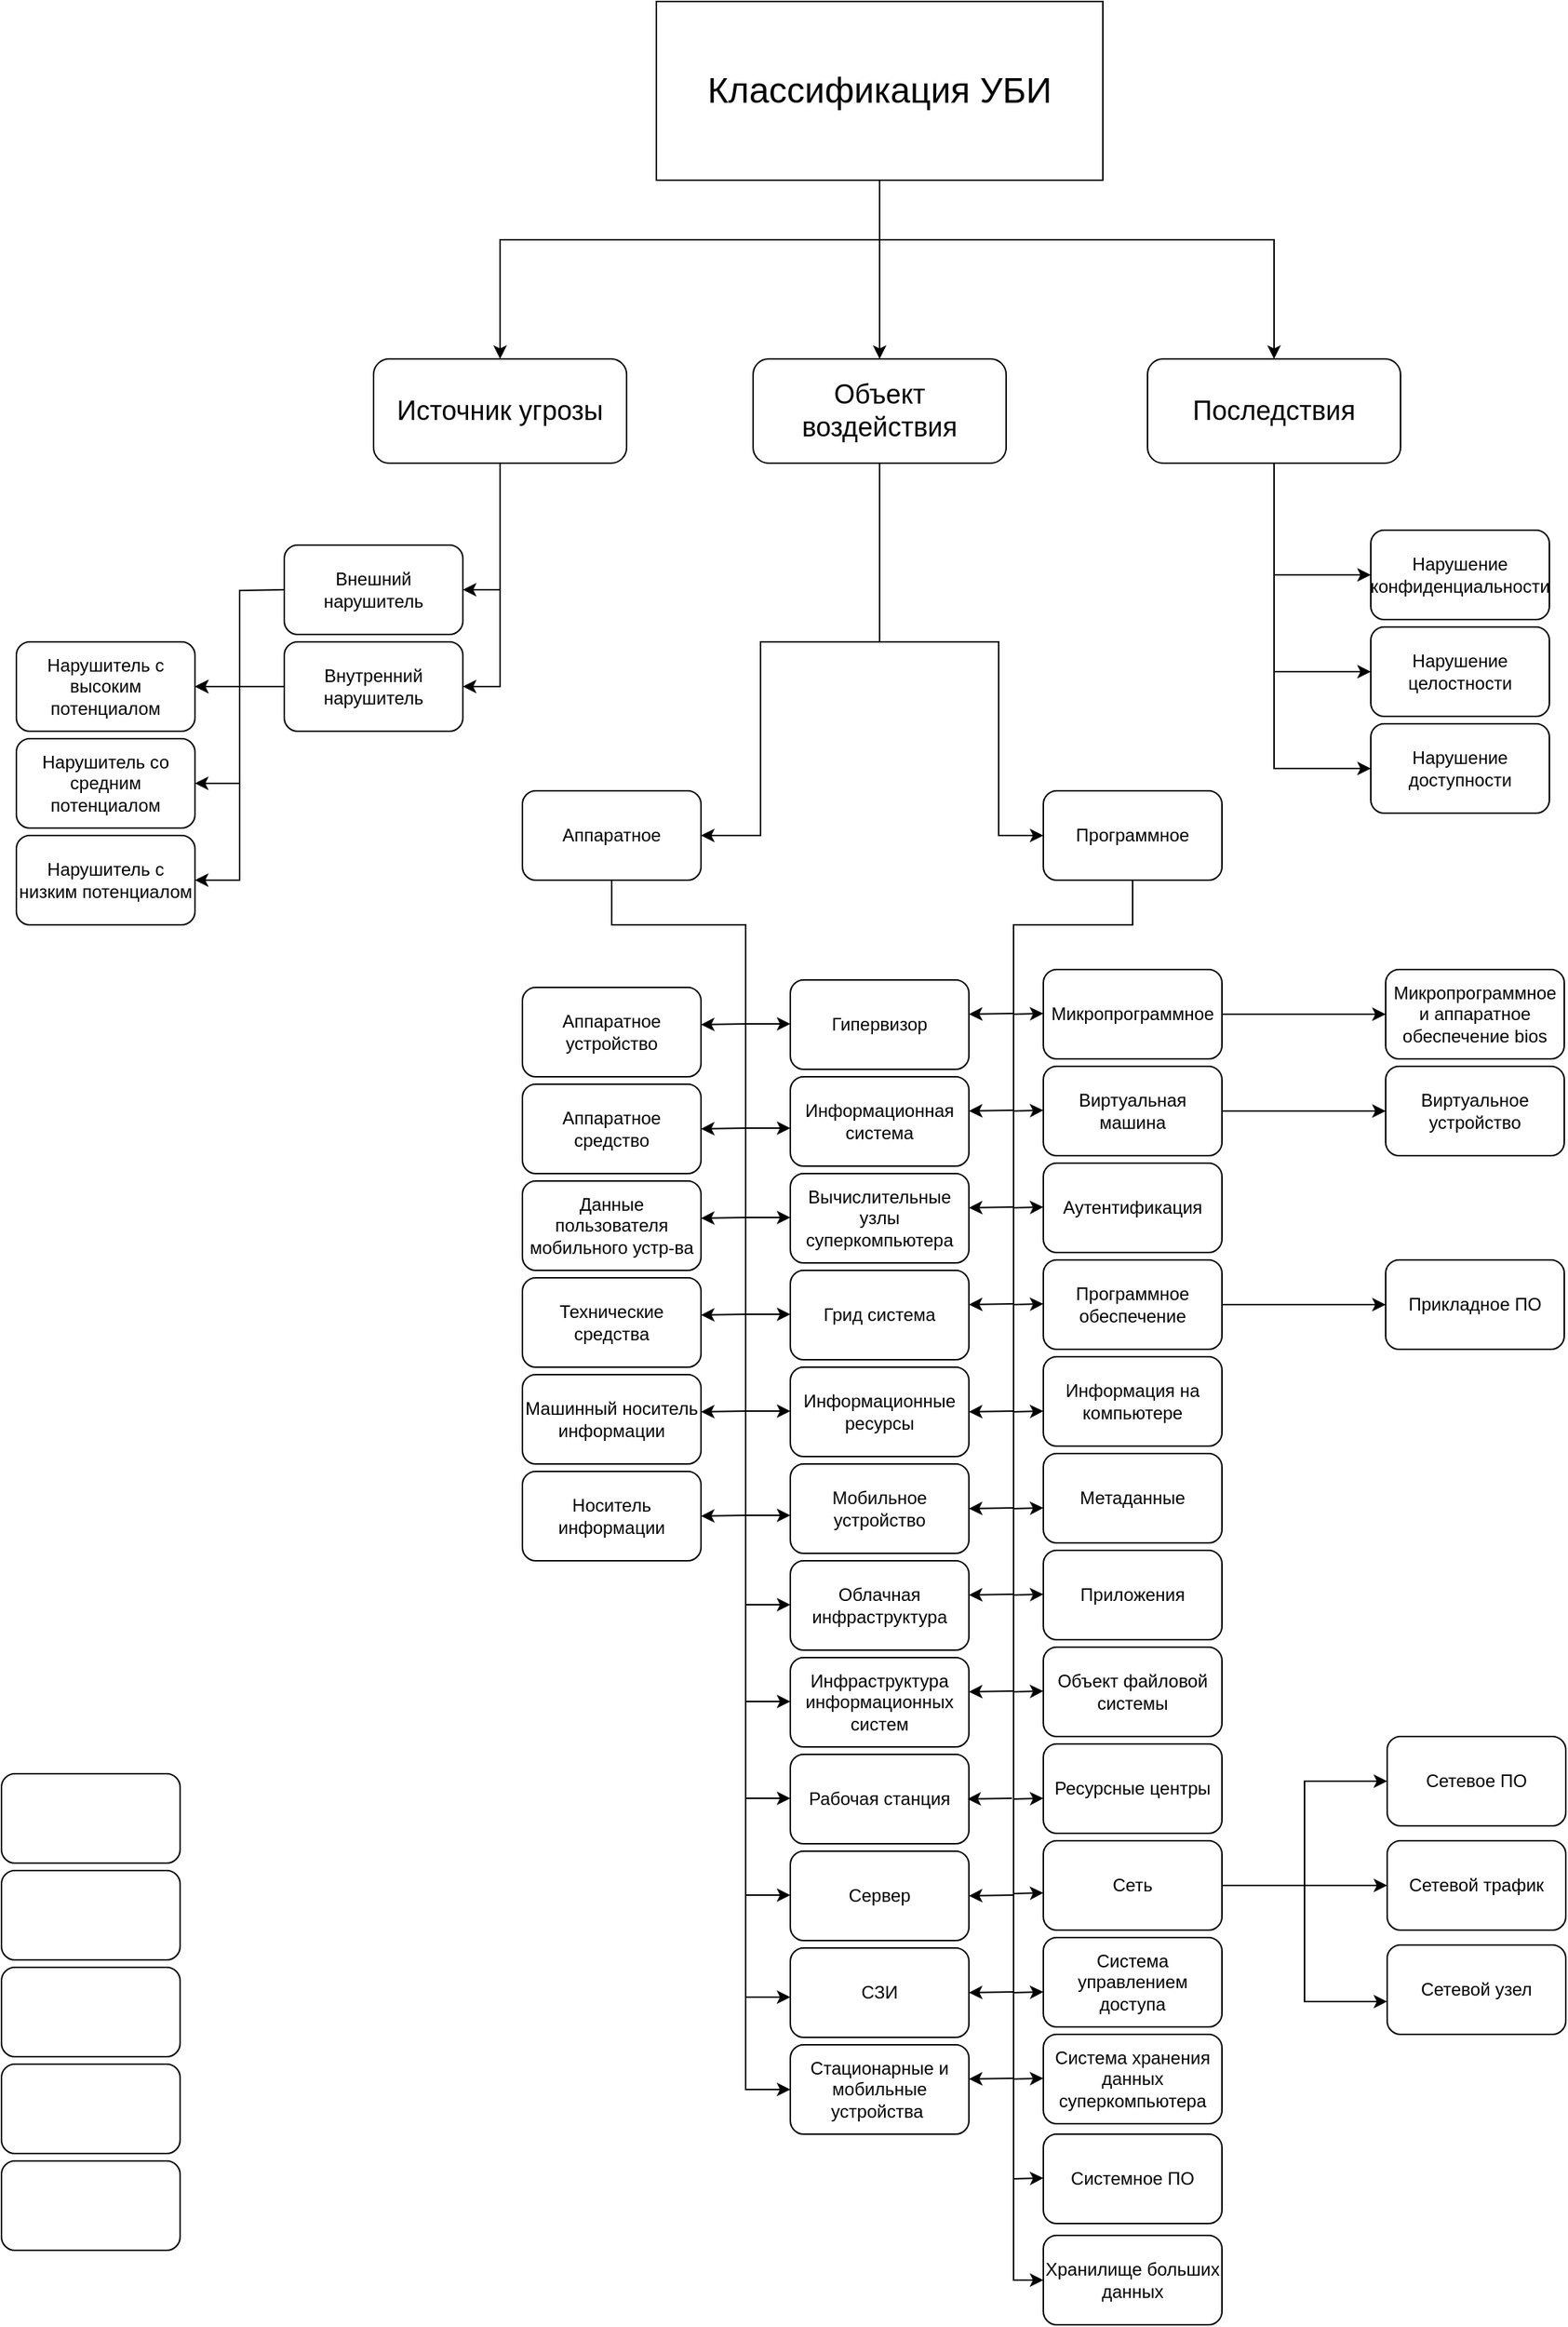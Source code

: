 <mxfile version="21.8.2" type="github">
  <diagram name="Страница — 1" id="jvkb7Z_AVvAjdhoQqOSj">
    <mxGraphModel dx="2133" dy="611" grid="1" gridSize="10" guides="1" tooltips="1" connect="1" arrows="1" fold="1" page="1" pageScale="1" pageWidth="827" pageHeight="1169" math="0" shadow="0">
      <root>
        <mxCell id="0" />
        <mxCell id="1" parent="0" />
        <mxCell id="f-tuK9ODlxQQK8mU3Vla-127" style="edgeStyle=orthogonalEdgeStyle;rounded=0;orthogonalLoop=1;jettySize=auto;html=1;entryX=0.5;entryY=0;entryDx=0;entryDy=0;" edge="1" parent="1" source="zIQ9c6ViwpbR3DGy_JfX-1" target="zIQ9c6ViwpbR3DGy_JfX-2">
          <mxGeometry relative="1" as="geometry">
            <Array as="points">
              <mxPoint x="290" y="290" />
              <mxPoint x="35" y="290" />
            </Array>
          </mxGeometry>
        </mxCell>
        <mxCell id="f-tuK9ODlxQQK8mU3Vla-128" style="edgeStyle=orthogonalEdgeStyle;rounded=0;orthogonalLoop=1;jettySize=auto;html=1;entryX=0.5;entryY=0;entryDx=0;entryDy=0;" edge="1" parent="1" source="zIQ9c6ViwpbR3DGy_JfX-1" target="zIQ9c6ViwpbR3DGy_JfX-3">
          <mxGeometry relative="1" as="geometry" />
        </mxCell>
        <mxCell id="f-tuK9ODlxQQK8mU3Vla-129" style="edgeStyle=orthogonalEdgeStyle;rounded=0;orthogonalLoop=1;jettySize=auto;html=1;entryX=0.5;entryY=0;entryDx=0;entryDy=0;" edge="1" parent="1" source="zIQ9c6ViwpbR3DGy_JfX-1" target="zIQ9c6ViwpbR3DGy_JfX-5">
          <mxGeometry relative="1" as="geometry">
            <Array as="points">
              <mxPoint x="290" y="290" />
              <mxPoint x="555" y="290" />
            </Array>
          </mxGeometry>
        </mxCell>
        <mxCell id="zIQ9c6ViwpbR3DGy_JfX-1" value="&lt;font style=&quot;font-size: 24px;&quot;&gt;Классификация УБИ&lt;/font&gt;" style="rounded=0;whiteSpace=wrap;html=1;" parent="1" vertex="1">
          <mxGeometry x="140" y="130" width="300" height="120" as="geometry" />
        </mxCell>
        <mxCell id="f-tuK9ODlxQQK8mU3Vla-13" style="edgeStyle=orthogonalEdgeStyle;rounded=0;orthogonalLoop=1;jettySize=auto;html=1;exitX=0.5;exitY=1;exitDx=0;exitDy=0;entryX=1;entryY=0.5;entryDx=0;entryDy=0;" edge="1" parent="1" source="zIQ9c6ViwpbR3DGy_JfX-2" target="f-tuK9ODlxQQK8mU3Vla-10">
          <mxGeometry relative="1" as="geometry" />
        </mxCell>
        <mxCell id="f-tuK9ODlxQQK8mU3Vla-14" style="edgeStyle=orthogonalEdgeStyle;rounded=0;orthogonalLoop=1;jettySize=auto;html=1;exitX=0.5;exitY=1;exitDx=0;exitDy=0;entryX=1;entryY=0.5;entryDx=0;entryDy=0;" edge="1" parent="1" source="zIQ9c6ViwpbR3DGy_JfX-2" target="f-tuK9ODlxQQK8mU3Vla-11">
          <mxGeometry relative="1" as="geometry" />
        </mxCell>
        <mxCell id="zIQ9c6ViwpbR3DGy_JfX-2" value="&lt;font style=&quot;font-size: 18px;&quot;&gt;Источник угрозы&lt;/font&gt;" style="rounded=1;whiteSpace=wrap;html=1;" parent="1" vertex="1">
          <mxGeometry x="-50" y="370" width="170" height="70" as="geometry" />
        </mxCell>
        <mxCell id="f-tuK9ODlxQQK8mU3Vla-66" style="edgeStyle=orthogonalEdgeStyle;rounded=0;orthogonalLoop=1;jettySize=auto;html=1;entryX=1;entryY=0.5;entryDx=0;entryDy=0;exitX=0.5;exitY=1;exitDx=0;exitDy=0;" edge="1" parent="1" source="zIQ9c6ViwpbR3DGy_JfX-3" target="f-tuK9ODlxQQK8mU3Vla-12">
          <mxGeometry relative="1" as="geometry">
            <mxPoint x="200" y="1290" as="targetPoint" />
            <Array as="points">
              <mxPoint x="290" y="560" />
              <mxPoint x="210" y="560" />
              <mxPoint x="210" y="690" />
            </Array>
          </mxGeometry>
        </mxCell>
        <mxCell id="f-tuK9ODlxQQK8mU3Vla-68" style="edgeStyle=orthogonalEdgeStyle;rounded=0;orthogonalLoop=1;jettySize=auto;html=1;exitX=0.5;exitY=1;exitDx=0;exitDy=0;entryX=0;entryY=0.5;entryDx=0;entryDy=0;" edge="1" parent="1" source="zIQ9c6ViwpbR3DGy_JfX-3" target="f-tuK9ODlxQQK8mU3Vla-19">
          <mxGeometry relative="1" as="geometry">
            <mxPoint x="390" y="1640" as="targetPoint" />
            <Array as="points">
              <mxPoint x="290" y="560" />
              <mxPoint x="370" y="560" />
              <mxPoint x="370" y="690" />
            </Array>
          </mxGeometry>
        </mxCell>
        <mxCell id="zIQ9c6ViwpbR3DGy_JfX-3" value="&lt;font style=&quot;font-size: 18px;&quot;&gt;Объект воздействия&lt;/font&gt;" style="rounded=1;whiteSpace=wrap;html=1;" parent="1" vertex="1">
          <mxGeometry x="205" y="370" width="170" height="70" as="geometry" />
        </mxCell>
        <mxCell id="f-tuK9ODlxQQK8mU3Vla-5" style="edgeStyle=orthogonalEdgeStyle;rounded=0;orthogonalLoop=1;jettySize=auto;html=1;exitX=0.5;exitY=1;exitDx=0;exitDy=0;entryX=0;entryY=0.5;entryDx=0;entryDy=0;" edge="1" parent="1" source="zIQ9c6ViwpbR3DGy_JfX-5" target="f-tuK9ODlxQQK8mU3Vla-3">
          <mxGeometry relative="1" as="geometry" />
        </mxCell>
        <mxCell id="f-tuK9ODlxQQK8mU3Vla-6" style="edgeStyle=orthogonalEdgeStyle;rounded=0;orthogonalLoop=1;jettySize=auto;html=1;exitX=0.5;exitY=1;exitDx=0;exitDy=0;entryX=0;entryY=0.5;entryDx=0;entryDy=0;" edge="1" parent="1" source="zIQ9c6ViwpbR3DGy_JfX-5" target="f-tuK9ODlxQQK8mU3Vla-4">
          <mxGeometry relative="1" as="geometry" />
        </mxCell>
        <mxCell id="zIQ9c6ViwpbR3DGy_JfX-5" value="&lt;font style=&quot;font-size: 18px;&quot;&gt;Последствия&lt;/font&gt;" style="rounded=1;whiteSpace=wrap;html=1;" parent="1" vertex="1">
          <mxGeometry x="470" y="370" width="170" height="70" as="geometry" />
        </mxCell>
        <mxCell id="zIQ9c6ViwpbR3DGy_JfX-14" value="" style="endArrow=classic;html=1;rounded=0;exitX=0.5;exitY=1;exitDx=0;exitDy=0;entryX=0;entryY=0.5;entryDx=0;entryDy=0;" parent="1" source="zIQ9c6ViwpbR3DGy_JfX-5" target="f-tuK9ODlxQQK8mU3Vla-1" edge="1">
          <mxGeometry width="50" height="50" relative="1" as="geometry">
            <mxPoint x="380" y="505" as="sourcePoint" />
            <mxPoint x="430" y="455" as="targetPoint" />
            <Array as="points">
              <mxPoint x="555" y="515" />
            </Array>
          </mxGeometry>
        </mxCell>
        <mxCell id="f-tuK9ODlxQQK8mU3Vla-1" value="Нарушение конфиденциальности" style="rounded=1;whiteSpace=wrap;html=1;" vertex="1" parent="1">
          <mxGeometry x="620" y="485" width="120" height="60" as="geometry" />
        </mxCell>
        <mxCell id="f-tuK9ODlxQQK8mU3Vla-3" value="Нарушение целостности" style="rounded=1;whiteSpace=wrap;html=1;" vertex="1" parent="1">
          <mxGeometry x="620" y="550" width="120" height="60" as="geometry" />
        </mxCell>
        <mxCell id="f-tuK9ODlxQQK8mU3Vla-4" value="Нарушение доступности" style="rounded=1;whiteSpace=wrap;html=1;" vertex="1" parent="1">
          <mxGeometry x="620" y="615" width="120" height="60" as="geometry" />
        </mxCell>
        <mxCell id="f-tuK9ODlxQQK8mU3Vla-7" value="Нарушитель с высоким потенциалом" style="rounded=1;whiteSpace=wrap;html=1;" vertex="1" parent="1">
          <mxGeometry x="-290" y="560" width="120" height="60" as="geometry" />
        </mxCell>
        <mxCell id="f-tuK9ODlxQQK8mU3Vla-8" value="Нарушитель со средним потенциалом" style="rounded=1;whiteSpace=wrap;html=1;" vertex="1" parent="1">
          <mxGeometry x="-290" y="625" width="120" height="60" as="geometry" />
        </mxCell>
        <mxCell id="f-tuK9ODlxQQK8mU3Vla-9" value="Нарушитель с низким потенциалом" style="rounded=1;whiteSpace=wrap;html=1;" vertex="1" parent="1">
          <mxGeometry x="-290" y="690" width="120" height="60" as="geometry" />
        </mxCell>
        <mxCell id="f-tuK9ODlxQQK8mU3Vla-18" style="edgeStyle=orthogonalEdgeStyle;rounded=0;orthogonalLoop=1;jettySize=auto;html=1;exitX=0;exitY=0.5;exitDx=0;exitDy=0;entryX=1;entryY=0.5;entryDx=0;entryDy=0;" edge="1" parent="1" target="f-tuK9ODlxQQK8mU3Vla-7">
          <mxGeometry relative="1" as="geometry">
            <mxPoint x="-110" y="525" as="sourcePoint" />
          </mxGeometry>
        </mxCell>
        <mxCell id="f-tuK9ODlxQQK8mU3Vla-10" value="Внешний нарушитель" style="rounded=1;whiteSpace=wrap;html=1;" vertex="1" parent="1">
          <mxGeometry x="-110" y="495" width="120" height="60" as="geometry" />
        </mxCell>
        <mxCell id="f-tuK9ODlxQQK8mU3Vla-15" style="edgeStyle=orthogonalEdgeStyle;rounded=0;orthogonalLoop=1;jettySize=auto;html=1;exitX=0;exitY=0.5;exitDx=0;exitDy=0;entryX=1;entryY=0.5;entryDx=0;entryDy=0;" edge="1" parent="1" source="f-tuK9ODlxQQK8mU3Vla-11" target="f-tuK9ODlxQQK8mU3Vla-9">
          <mxGeometry relative="1" as="geometry" />
        </mxCell>
        <mxCell id="f-tuK9ODlxQQK8mU3Vla-16" style="edgeStyle=orthogonalEdgeStyle;rounded=0;orthogonalLoop=1;jettySize=auto;html=1;exitX=0;exitY=0.5;exitDx=0;exitDy=0;entryX=1;entryY=0.5;entryDx=0;entryDy=0;" edge="1" parent="1" source="f-tuK9ODlxQQK8mU3Vla-11" target="f-tuK9ODlxQQK8mU3Vla-8">
          <mxGeometry relative="1" as="geometry" />
        </mxCell>
        <mxCell id="f-tuK9ODlxQQK8mU3Vla-17" style="edgeStyle=orthogonalEdgeStyle;rounded=0;orthogonalLoop=1;jettySize=auto;html=1;exitX=0;exitY=0.5;exitDx=0;exitDy=0;entryX=1;entryY=0.5;entryDx=0;entryDy=0;" edge="1" parent="1" source="f-tuK9ODlxQQK8mU3Vla-11" target="f-tuK9ODlxQQK8mU3Vla-7">
          <mxGeometry relative="1" as="geometry" />
        </mxCell>
        <mxCell id="f-tuK9ODlxQQK8mU3Vla-11" value="Внутренний нарушитель" style="rounded=1;whiteSpace=wrap;html=1;" vertex="1" parent="1">
          <mxGeometry x="-110" y="560" width="120" height="60" as="geometry" />
        </mxCell>
        <mxCell id="f-tuK9ODlxQQK8mU3Vla-69" style="edgeStyle=orthogonalEdgeStyle;rounded=0;orthogonalLoop=1;jettySize=auto;html=1;entryX=0;entryY=0.5;entryDx=0;entryDy=0;exitX=0.5;exitY=1;exitDx=0;exitDy=0;" edge="1" parent="1" source="f-tuK9ODlxQQK8mU3Vla-12" target="f-tuK9ODlxQQK8mU3Vla-53">
          <mxGeometry relative="1" as="geometry">
            <mxPoint x="130" y="726" as="sourcePoint" />
            <mxPoint x="190" y="1568" as="targetPoint" />
            <Array as="points">
              <mxPoint x="110" y="750" />
              <mxPoint x="200" y="750" />
              <mxPoint x="200" y="1532" />
            </Array>
          </mxGeometry>
        </mxCell>
        <mxCell id="f-tuK9ODlxQQK8mU3Vla-12" value="Аппаратное" style="rounded=1;whiteSpace=wrap;html=1;" vertex="1" parent="1">
          <mxGeometry x="50" y="660" width="120" height="60" as="geometry" />
        </mxCell>
        <mxCell id="f-tuK9ODlxQQK8mU3Vla-70" style="edgeStyle=orthogonalEdgeStyle;rounded=0;orthogonalLoop=1;jettySize=auto;html=1;entryX=0;entryY=0.5;entryDx=0;entryDy=0;" edge="1" parent="1" source="f-tuK9ODlxQQK8mU3Vla-19" target="f-tuK9ODlxQQK8mU3Vla-51">
          <mxGeometry relative="1" as="geometry">
            <Array as="points">
              <mxPoint x="460" y="750" />
              <mxPoint x="380" y="750" />
              <mxPoint x="380" y="1660" />
            </Array>
          </mxGeometry>
        </mxCell>
        <mxCell id="f-tuK9ODlxQQK8mU3Vla-19" value="Программное" style="rounded=1;whiteSpace=wrap;html=1;" vertex="1" parent="1">
          <mxGeometry x="400" y="660" width="120" height="60" as="geometry" />
        </mxCell>
        <mxCell id="f-tuK9ODlxQQK8mU3Vla-121" style="edgeStyle=orthogonalEdgeStyle;rounded=0;orthogonalLoop=1;jettySize=auto;html=1;entryX=0;entryY=0.5;entryDx=0;entryDy=0;" edge="1" parent="1" source="f-tuK9ODlxQQK8mU3Vla-20" target="f-tuK9ODlxQQK8mU3Vla-45">
          <mxGeometry relative="1" as="geometry" />
        </mxCell>
        <mxCell id="f-tuK9ODlxQQK8mU3Vla-20" value="Микропрограммное" style="rounded=1;whiteSpace=wrap;html=1;" vertex="1" parent="1">
          <mxGeometry x="400" y="780" width="120" height="60" as="geometry" />
        </mxCell>
        <mxCell id="f-tuK9ODlxQQK8mU3Vla-21" value="Аппаратное устройство" style="rounded=1;whiteSpace=wrap;html=1;" vertex="1" parent="1">
          <mxGeometry x="50" y="792" width="120" height="60" as="geometry" />
        </mxCell>
        <mxCell id="f-tuK9ODlxQQK8mU3Vla-22" value="Аппаратное средство" style="rounded=1;whiteSpace=wrap;html=1;" vertex="1" parent="1">
          <mxGeometry x="50" y="857" width="120" height="60" as="geometry" />
        </mxCell>
        <mxCell id="f-tuK9ODlxQQK8mU3Vla-23" value="Данные пользователя мобильного устр-ва" style="rounded=1;whiteSpace=wrap;html=1;" vertex="1" parent="1">
          <mxGeometry x="50" y="922" width="120" height="60" as="geometry" />
        </mxCell>
        <mxCell id="f-tuK9ODlxQQK8mU3Vla-24" value="Технические средства" style="rounded=1;whiteSpace=wrap;html=1;" vertex="1" parent="1">
          <mxGeometry x="50" y="987" width="120" height="60" as="geometry" />
        </mxCell>
        <mxCell id="f-tuK9ODlxQQK8mU3Vla-25" value="Машинный носитель информации" style="rounded=1;whiteSpace=wrap;html=1;" vertex="1" parent="1">
          <mxGeometry x="50" y="1052" width="120" height="60" as="geometry" />
        </mxCell>
        <mxCell id="f-tuK9ODlxQQK8mU3Vla-26" value="Носитель информации" style="rounded=1;whiteSpace=wrap;html=1;" vertex="1" parent="1">
          <mxGeometry x="50" y="1117" width="120" height="60" as="geometry" />
        </mxCell>
        <mxCell id="f-tuK9ODlxQQK8mU3Vla-27" value="" style="rounded=1;whiteSpace=wrap;html=1;" vertex="1" parent="1">
          <mxGeometry x="-300" y="1320" width="120" height="60" as="geometry" />
        </mxCell>
        <mxCell id="f-tuK9ODlxQQK8mU3Vla-28" value="" style="rounded=1;whiteSpace=wrap;html=1;" vertex="1" parent="1">
          <mxGeometry x="-300" y="1385" width="120" height="60" as="geometry" />
        </mxCell>
        <mxCell id="f-tuK9ODlxQQK8mU3Vla-122" style="edgeStyle=orthogonalEdgeStyle;rounded=0;orthogonalLoop=1;jettySize=auto;html=1;entryX=0;entryY=0.5;entryDx=0;entryDy=0;" edge="1" parent="1" source="f-tuK9ODlxQQK8mU3Vla-29" target="f-tuK9ODlxQQK8mU3Vla-37">
          <mxGeometry relative="1" as="geometry" />
        </mxCell>
        <mxCell id="f-tuK9ODlxQQK8mU3Vla-29" value="Виртуальная машина" style="rounded=1;whiteSpace=wrap;html=1;" vertex="1" parent="1">
          <mxGeometry x="400" y="845" width="120" height="60" as="geometry" />
        </mxCell>
        <mxCell id="f-tuK9ODlxQQK8mU3Vla-30" value="Аутентификация" style="rounded=1;whiteSpace=wrap;html=1;" vertex="1" parent="1">
          <mxGeometry x="400" y="910" width="120" height="60" as="geometry" />
        </mxCell>
        <mxCell id="f-tuK9ODlxQQK8mU3Vla-123" style="edgeStyle=orthogonalEdgeStyle;rounded=0;orthogonalLoop=1;jettySize=auto;html=1;entryX=0;entryY=0.5;entryDx=0;entryDy=0;" edge="1" parent="1" source="f-tuK9ODlxQQK8mU3Vla-31" target="f-tuK9ODlxQQK8mU3Vla-61">
          <mxGeometry relative="1" as="geometry" />
        </mxCell>
        <mxCell id="f-tuK9ODlxQQK8mU3Vla-31" value="Программное обеспечение" style="rounded=1;whiteSpace=wrap;html=1;" vertex="1" parent="1">
          <mxGeometry x="400" y="975" width="120" height="60" as="geometry" />
        </mxCell>
        <mxCell id="f-tuK9ODlxQQK8mU3Vla-32" value="Информация на компьютере" style="rounded=1;whiteSpace=wrap;html=1;" vertex="1" parent="1">
          <mxGeometry x="400" y="1040" width="120" height="60" as="geometry" />
        </mxCell>
        <mxCell id="f-tuK9ODlxQQK8mU3Vla-33" value="Метаданные" style="rounded=1;whiteSpace=wrap;html=1;" vertex="1" parent="1">
          <mxGeometry x="400" y="1105" width="120" height="60" as="geometry" />
        </mxCell>
        <mxCell id="f-tuK9ODlxQQK8mU3Vla-34" value="Приложения" style="rounded=1;whiteSpace=wrap;html=1;" vertex="1" parent="1">
          <mxGeometry x="400" y="1170" width="120" height="60" as="geometry" />
        </mxCell>
        <mxCell id="f-tuK9ODlxQQK8mU3Vla-35" value="Объект файловой системы" style="rounded=1;whiteSpace=wrap;html=1;" vertex="1" parent="1">
          <mxGeometry x="400" y="1235" width="120" height="60" as="geometry" />
        </mxCell>
        <mxCell id="f-tuK9ODlxQQK8mU3Vla-36" value="Гипервизор" style="rounded=1;whiteSpace=wrap;html=1;" vertex="1" parent="1">
          <mxGeometry x="230" y="787" width="120" height="60" as="geometry" />
        </mxCell>
        <mxCell id="f-tuK9ODlxQQK8mU3Vla-37" value="Виртуальное устройство" style="rounded=1;whiteSpace=wrap;html=1;" vertex="1" parent="1">
          <mxGeometry x="630" y="845" width="120" height="60" as="geometry" />
        </mxCell>
        <mxCell id="f-tuK9ODlxQQK8mU3Vla-38" value="Информационная система" style="rounded=1;whiteSpace=wrap;html=1;" vertex="1" parent="1">
          <mxGeometry x="230" y="852" width="120" height="60" as="geometry" />
        </mxCell>
        <mxCell id="f-tuK9ODlxQQK8mU3Vla-39" value="Вычислительные узлы суперкомпьютера" style="rounded=1;whiteSpace=wrap;html=1;" vertex="1" parent="1">
          <mxGeometry x="230" y="917" width="120" height="60" as="geometry" />
        </mxCell>
        <mxCell id="f-tuK9ODlxQQK8mU3Vla-40" value="Грид система" style="rounded=1;whiteSpace=wrap;html=1;" vertex="1" parent="1">
          <mxGeometry x="230" y="982" width="120" height="60" as="geometry" />
        </mxCell>
        <mxCell id="f-tuK9ODlxQQK8mU3Vla-41" value="Информационные ресурсы" style="rounded=1;whiteSpace=wrap;html=1;" vertex="1" parent="1">
          <mxGeometry x="230" y="1047" width="120" height="60" as="geometry" />
        </mxCell>
        <mxCell id="f-tuK9ODlxQQK8mU3Vla-42" value="Мобильное устройство" style="rounded=1;whiteSpace=wrap;html=1;" vertex="1" parent="1">
          <mxGeometry x="230" y="1112" width="120" height="60" as="geometry" />
        </mxCell>
        <mxCell id="f-tuK9ODlxQQK8mU3Vla-43" value="Облачная инфраструктура" style="rounded=1;whiteSpace=wrap;html=1;" vertex="1" parent="1">
          <mxGeometry x="230" y="1177" width="120" height="60" as="geometry" />
        </mxCell>
        <mxCell id="f-tuK9ODlxQQK8mU3Vla-44" value="Инфраструктура информационных систем" style="rounded=1;whiteSpace=wrap;html=1;" vertex="1" parent="1">
          <mxGeometry x="230" y="1242" width="120" height="60" as="geometry" />
        </mxCell>
        <mxCell id="f-tuK9ODlxQQK8mU3Vla-45" value="Микропрограммное и аппаратное обеспечение bios" style="rounded=1;whiteSpace=wrap;html=1;" vertex="1" parent="1">
          <mxGeometry x="630" y="780" width="120" height="60" as="geometry" />
        </mxCell>
        <mxCell id="f-tuK9ODlxQQK8mU3Vla-46" value="Рабочая станция" style="rounded=1;whiteSpace=wrap;html=1;" vertex="1" parent="1">
          <mxGeometry x="230" y="1307" width="120" height="60" as="geometry" />
        </mxCell>
        <mxCell id="f-tuK9ODlxQQK8mU3Vla-47" value="Сервер" style="rounded=1;whiteSpace=wrap;html=1;" vertex="1" parent="1">
          <mxGeometry x="230" y="1372" width="120" height="60" as="geometry" />
        </mxCell>
        <mxCell id="f-tuK9ODlxQQK8mU3Vla-48" value="" style="rounded=1;whiteSpace=wrap;html=1;" vertex="1" parent="1">
          <mxGeometry x="-300" y="1450" width="120" height="60" as="geometry" />
        </mxCell>
        <mxCell id="f-tuK9ODlxQQK8mU3Vla-49" value="" style="rounded=1;whiteSpace=wrap;html=1;" vertex="1" parent="1">
          <mxGeometry x="-300" y="1515" width="120" height="60" as="geometry" />
        </mxCell>
        <mxCell id="f-tuK9ODlxQQK8mU3Vla-50" value="" style="rounded=1;whiteSpace=wrap;html=1;" vertex="1" parent="1">
          <mxGeometry x="-300" y="1580" width="120" height="60" as="geometry" />
        </mxCell>
        <mxCell id="f-tuK9ODlxQQK8mU3Vla-51" value="Хранилище больших данных" style="rounded=1;whiteSpace=wrap;html=1;" vertex="1" parent="1">
          <mxGeometry x="400" y="1630" width="120" height="60" as="geometry" />
        </mxCell>
        <mxCell id="f-tuK9ODlxQQK8mU3Vla-52" value="СЗИ" style="rounded=1;whiteSpace=wrap;html=1;" vertex="1" parent="1">
          <mxGeometry x="230" y="1437" width="120" height="60" as="geometry" />
        </mxCell>
        <mxCell id="f-tuK9ODlxQQK8mU3Vla-53" value="Стационарные и мобильные устройства&amp;nbsp;" style="rounded=1;whiteSpace=wrap;html=1;" vertex="1" parent="1">
          <mxGeometry x="230" y="1502" width="120" height="60" as="geometry" />
        </mxCell>
        <mxCell id="f-tuK9ODlxQQK8mU3Vla-56" value="Ресурсные центры" style="rounded=1;whiteSpace=wrap;html=1;" vertex="1" parent="1">
          <mxGeometry x="400" y="1300" width="120" height="60" as="geometry" />
        </mxCell>
        <mxCell id="f-tuK9ODlxQQK8mU3Vla-124" style="edgeStyle=orthogonalEdgeStyle;rounded=0;orthogonalLoop=1;jettySize=auto;html=1;entryX=0;entryY=0.5;entryDx=0;entryDy=0;" edge="1" parent="1" source="f-tuK9ODlxQQK8mU3Vla-57" target="f-tuK9ODlxQQK8mU3Vla-62">
          <mxGeometry relative="1" as="geometry" />
        </mxCell>
        <mxCell id="f-tuK9ODlxQQK8mU3Vla-125" style="edgeStyle=orthogonalEdgeStyle;rounded=0;orthogonalLoop=1;jettySize=auto;html=1;entryX=0;entryY=0.5;entryDx=0;entryDy=0;" edge="1" parent="1" source="f-tuK9ODlxQQK8mU3Vla-57" target="f-tuK9ODlxQQK8mU3Vla-63">
          <mxGeometry relative="1" as="geometry" />
        </mxCell>
        <mxCell id="f-tuK9ODlxQQK8mU3Vla-57" value="Сеть" style="rounded=1;whiteSpace=wrap;html=1;" vertex="1" parent="1">
          <mxGeometry x="400" y="1365" width="120" height="60" as="geometry" />
        </mxCell>
        <mxCell id="f-tuK9ODlxQQK8mU3Vla-58" value="Система управлением доступа" style="rounded=1;whiteSpace=wrap;html=1;" vertex="1" parent="1">
          <mxGeometry x="400" y="1430" width="120" height="60" as="geometry" />
        </mxCell>
        <mxCell id="f-tuK9ODlxQQK8mU3Vla-59" value="Система хранения данных суперкомпьютера" style="rounded=1;whiteSpace=wrap;html=1;" vertex="1" parent="1">
          <mxGeometry x="400" y="1495" width="120" height="60" as="geometry" />
        </mxCell>
        <mxCell id="f-tuK9ODlxQQK8mU3Vla-60" value="Системное ПО" style="rounded=1;whiteSpace=wrap;html=1;" vertex="1" parent="1">
          <mxGeometry x="400" y="1562" width="120" height="60" as="geometry" />
        </mxCell>
        <mxCell id="f-tuK9ODlxQQK8mU3Vla-61" value="Прикладное ПО" style="rounded=1;whiteSpace=wrap;html=1;" vertex="1" parent="1">
          <mxGeometry x="630" y="975" width="120" height="60" as="geometry" />
        </mxCell>
        <mxCell id="f-tuK9ODlxQQK8mU3Vla-62" value="Сетевое ПО" style="rounded=1;whiteSpace=wrap;html=1;" vertex="1" parent="1">
          <mxGeometry x="631" y="1295" width="120" height="60" as="geometry" />
        </mxCell>
        <mxCell id="f-tuK9ODlxQQK8mU3Vla-63" value="Сетевой трафик" style="rounded=1;whiteSpace=wrap;html=1;" vertex="1" parent="1">
          <mxGeometry x="631" y="1365" width="120" height="60" as="geometry" />
        </mxCell>
        <mxCell id="f-tuK9ODlxQQK8mU3Vla-64" value="Сетевой узел" style="rounded=1;whiteSpace=wrap;html=1;" vertex="1" parent="1">
          <mxGeometry x="631" y="1435" width="120" height="60" as="geometry" />
        </mxCell>
        <mxCell id="f-tuK9ODlxQQK8mU3Vla-71" value="" style="endArrow=classic;html=1;rounded=0;" edge="1" parent="1">
          <mxGeometry width="50" height="50" relative="1" as="geometry">
            <mxPoint x="200" y="1401.5" as="sourcePoint" />
            <mxPoint x="230" y="1401.5" as="targetPoint" />
          </mxGeometry>
        </mxCell>
        <mxCell id="f-tuK9ODlxQQK8mU3Vla-74" value="" style="endArrow=classic;html=1;rounded=0;" edge="1" parent="1">
          <mxGeometry width="50" height="50" relative="1" as="geometry">
            <mxPoint x="200" y="1470" as="sourcePoint" />
            <mxPoint x="230" y="1470" as="targetPoint" />
          </mxGeometry>
        </mxCell>
        <mxCell id="f-tuK9ODlxQQK8mU3Vla-75" value="" style="endArrow=classic;html=1;rounded=0;" edge="1" parent="1">
          <mxGeometry width="50" height="50" relative="1" as="geometry">
            <mxPoint x="200" y="1336.5" as="sourcePoint" />
            <mxPoint x="230" y="1336.5" as="targetPoint" />
          </mxGeometry>
        </mxCell>
        <mxCell id="f-tuK9ODlxQQK8mU3Vla-76" value="" style="endArrow=classic;html=1;rounded=0;" edge="1" parent="1">
          <mxGeometry width="50" height="50" relative="1" as="geometry">
            <mxPoint x="200" y="1271.5" as="sourcePoint" />
            <mxPoint x="230" y="1271.5" as="targetPoint" />
          </mxGeometry>
        </mxCell>
        <mxCell id="f-tuK9ODlxQQK8mU3Vla-77" value="" style="endArrow=classic;html=1;rounded=0;" edge="1" parent="1">
          <mxGeometry width="50" height="50" relative="1" as="geometry">
            <mxPoint x="200" y="1206.5" as="sourcePoint" />
            <mxPoint x="230" y="1206.5" as="targetPoint" />
          </mxGeometry>
        </mxCell>
        <mxCell id="f-tuK9ODlxQQK8mU3Vla-78" value="" style="endArrow=classic;html=1;rounded=0;" edge="1" parent="1">
          <mxGeometry width="50" height="50" relative="1" as="geometry">
            <mxPoint x="200" y="1146.5" as="sourcePoint" />
            <mxPoint x="230" y="1146.5" as="targetPoint" />
          </mxGeometry>
        </mxCell>
        <mxCell id="f-tuK9ODlxQQK8mU3Vla-79" value="" style="endArrow=classic;html=1;rounded=0;" edge="1" parent="1">
          <mxGeometry width="50" height="50" relative="1" as="geometry">
            <mxPoint x="200" y="1076.5" as="sourcePoint" />
            <mxPoint x="230" y="1076.5" as="targetPoint" />
          </mxGeometry>
        </mxCell>
        <mxCell id="f-tuK9ODlxQQK8mU3Vla-80" value="" style="endArrow=classic;html=1;rounded=0;" edge="1" parent="1">
          <mxGeometry width="50" height="50" relative="1" as="geometry">
            <mxPoint x="200" y="1011.5" as="sourcePoint" />
            <mxPoint x="230" y="1011.5" as="targetPoint" />
          </mxGeometry>
        </mxCell>
        <mxCell id="f-tuK9ODlxQQK8mU3Vla-81" value="" style="endArrow=classic;html=1;rounded=0;" edge="1" parent="1">
          <mxGeometry width="50" height="50" relative="1" as="geometry">
            <mxPoint x="200" y="946.5" as="sourcePoint" />
            <mxPoint x="230" y="946.5" as="targetPoint" />
          </mxGeometry>
        </mxCell>
        <mxCell id="f-tuK9ODlxQQK8mU3Vla-82" value="" style="endArrow=classic;html=1;rounded=0;" edge="1" parent="1">
          <mxGeometry width="50" height="50" relative="1" as="geometry">
            <mxPoint x="200" y="886.5" as="sourcePoint" />
            <mxPoint x="230" y="886.5" as="targetPoint" />
          </mxGeometry>
        </mxCell>
        <mxCell id="f-tuK9ODlxQQK8mU3Vla-83" value="" style="endArrow=classic;html=1;rounded=0;" edge="1" parent="1">
          <mxGeometry width="50" height="50" relative="1" as="geometry">
            <mxPoint x="200" y="816.5" as="sourcePoint" />
            <mxPoint x="230" y="816.5" as="targetPoint" />
          </mxGeometry>
        </mxCell>
        <mxCell id="f-tuK9ODlxQQK8mU3Vla-84" value="" style="endArrow=classic;html=1;rounded=0;" edge="1" parent="1">
          <mxGeometry width="50" height="50" relative="1" as="geometry">
            <mxPoint x="380" y="1592" as="sourcePoint" />
            <mxPoint x="400" y="1591.5" as="targetPoint" />
          </mxGeometry>
        </mxCell>
        <mxCell id="f-tuK9ODlxQQK8mU3Vla-85" value="" style="endArrow=classic;html=1;rounded=0;" edge="1" parent="1">
          <mxGeometry width="50" height="50" relative="1" as="geometry">
            <mxPoint x="380" y="1525" as="sourcePoint" />
            <mxPoint x="400" y="1524.5" as="targetPoint" />
          </mxGeometry>
        </mxCell>
        <mxCell id="f-tuK9ODlxQQK8mU3Vla-86" value="" style="endArrow=classic;html=1;rounded=0;" edge="1" parent="1">
          <mxGeometry width="50" height="50" relative="1" as="geometry">
            <mxPoint x="380" y="1467" as="sourcePoint" />
            <mxPoint x="400" y="1466.5" as="targetPoint" />
          </mxGeometry>
        </mxCell>
        <mxCell id="f-tuK9ODlxQQK8mU3Vla-87" value="" style="endArrow=classic;html=1;rounded=0;" edge="1" parent="1">
          <mxGeometry width="50" height="50" relative="1" as="geometry">
            <mxPoint x="380" y="1400.5" as="sourcePoint" />
            <mxPoint x="400" y="1400" as="targetPoint" />
          </mxGeometry>
        </mxCell>
        <mxCell id="f-tuK9ODlxQQK8mU3Vla-88" value="" style="endArrow=classic;html=1;rounded=0;" edge="1" parent="1">
          <mxGeometry width="50" height="50" relative="1" as="geometry">
            <mxPoint x="380" y="1337" as="sourcePoint" />
            <mxPoint x="400" y="1336.5" as="targetPoint" />
          </mxGeometry>
        </mxCell>
        <mxCell id="f-tuK9ODlxQQK8mU3Vla-89" value="" style="endArrow=classic;html=1;rounded=0;" edge="1" parent="1">
          <mxGeometry width="50" height="50" relative="1" as="geometry">
            <mxPoint x="380" y="1265" as="sourcePoint" />
            <mxPoint x="400" y="1264.5" as="targetPoint" />
          </mxGeometry>
        </mxCell>
        <mxCell id="f-tuK9ODlxQQK8mU3Vla-90" value="" style="endArrow=classic;html=1;rounded=0;" edge="1" parent="1">
          <mxGeometry width="50" height="50" relative="1" as="geometry">
            <mxPoint x="380" y="1142" as="sourcePoint" />
            <mxPoint x="400" y="1141.5" as="targetPoint" />
          </mxGeometry>
        </mxCell>
        <mxCell id="f-tuK9ODlxQQK8mU3Vla-91" value="" style="endArrow=classic;html=1;rounded=0;" edge="1" parent="1">
          <mxGeometry width="50" height="50" relative="1" as="geometry">
            <mxPoint x="380" y="1200" as="sourcePoint" />
            <mxPoint x="400" y="1199.5" as="targetPoint" />
          </mxGeometry>
        </mxCell>
        <mxCell id="f-tuK9ODlxQQK8mU3Vla-92" value="" style="endArrow=classic;html=1;rounded=0;" edge="1" parent="1">
          <mxGeometry width="50" height="50" relative="1" as="geometry">
            <mxPoint x="380" y="1077" as="sourcePoint" />
            <mxPoint x="400" y="1076.5" as="targetPoint" />
          </mxGeometry>
        </mxCell>
        <mxCell id="f-tuK9ODlxQQK8mU3Vla-93" value="" style="endArrow=classic;html=1;rounded=0;" edge="1" parent="1">
          <mxGeometry width="50" height="50" relative="1" as="geometry">
            <mxPoint x="380" y="1005" as="sourcePoint" />
            <mxPoint x="400" y="1004.5" as="targetPoint" />
          </mxGeometry>
        </mxCell>
        <mxCell id="f-tuK9ODlxQQK8mU3Vla-94" value="" style="endArrow=classic;html=1;rounded=0;" edge="1" parent="1">
          <mxGeometry width="50" height="50" relative="1" as="geometry">
            <mxPoint x="380" y="940" as="sourcePoint" />
            <mxPoint x="400" y="939.5" as="targetPoint" />
          </mxGeometry>
        </mxCell>
        <mxCell id="f-tuK9ODlxQQK8mU3Vla-95" value="" style="endArrow=classic;html=1;rounded=0;" edge="1" parent="1">
          <mxGeometry width="50" height="50" relative="1" as="geometry">
            <mxPoint x="380" y="875" as="sourcePoint" />
            <mxPoint x="400" y="874.5" as="targetPoint" />
          </mxGeometry>
        </mxCell>
        <mxCell id="f-tuK9ODlxQQK8mU3Vla-96" value="" style="endArrow=classic;html=1;rounded=0;" edge="1" parent="1">
          <mxGeometry width="50" height="50" relative="1" as="geometry">
            <mxPoint x="380" y="810" as="sourcePoint" />
            <mxPoint x="400" y="809.5" as="targetPoint" />
          </mxGeometry>
        </mxCell>
        <mxCell id="f-tuK9ODlxQQK8mU3Vla-100" value="" style="endArrow=classic;html=1;rounded=0;" edge="1" parent="1">
          <mxGeometry width="50" height="50" relative="1" as="geometry">
            <mxPoint x="200" y="1146.5" as="sourcePoint" />
            <mxPoint x="170" y="1147" as="targetPoint" />
          </mxGeometry>
        </mxCell>
        <mxCell id="f-tuK9ODlxQQK8mU3Vla-101" value="" style="endArrow=classic;html=1;rounded=0;" edge="1" parent="1">
          <mxGeometry width="50" height="50" relative="1" as="geometry">
            <mxPoint x="200" y="1076.5" as="sourcePoint" />
            <mxPoint x="170" y="1077" as="targetPoint" />
          </mxGeometry>
        </mxCell>
        <mxCell id="f-tuK9ODlxQQK8mU3Vla-102" value="" style="endArrow=classic;html=1;rounded=0;" edge="1" parent="1">
          <mxGeometry width="50" height="50" relative="1" as="geometry">
            <mxPoint x="200" y="1011.5" as="sourcePoint" />
            <mxPoint x="170" y="1012" as="targetPoint" />
          </mxGeometry>
        </mxCell>
        <mxCell id="f-tuK9ODlxQQK8mU3Vla-103" value="" style="endArrow=classic;html=1;rounded=0;" edge="1" parent="1">
          <mxGeometry width="50" height="50" relative="1" as="geometry">
            <mxPoint x="200" y="946.5" as="sourcePoint" />
            <mxPoint x="170" y="947" as="targetPoint" />
          </mxGeometry>
        </mxCell>
        <mxCell id="f-tuK9ODlxQQK8mU3Vla-104" value="" style="endArrow=classic;html=1;rounded=0;" edge="1" parent="1">
          <mxGeometry width="50" height="50" relative="1" as="geometry">
            <mxPoint x="200" y="886.5" as="sourcePoint" />
            <mxPoint x="170" y="887" as="targetPoint" />
          </mxGeometry>
        </mxCell>
        <mxCell id="f-tuK9ODlxQQK8mU3Vla-105" value="" style="endArrow=classic;html=1;rounded=0;" edge="1" parent="1">
          <mxGeometry width="50" height="50" relative="1" as="geometry">
            <mxPoint x="200" y="816.5" as="sourcePoint" />
            <mxPoint x="170" y="817" as="targetPoint" />
          </mxGeometry>
        </mxCell>
        <mxCell id="f-tuK9ODlxQQK8mU3Vla-106" value="" style="endArrow=classic;html=1;rounded=0;" edge="1" parent="1">
          <mxGeometry width="50" height="50" relative="1" as="geometry">
            <mxPoint x="380" y="809.5" as="sourcePoint" />
            <mxPoint x="350" y="810" as="targetPoint" />
          </mxGeometry>
        </mxCell>
        <mxCell id="f-tuK9ODlxQQK8mU3Vla-107" value="" style="endArrow=classic;html=1;rounded=0;" edge="1" parent="1">
          <mxGeometry width="50" height="50" relative="1" as="geometry">
            <mxPoint x="380" y="874.5" as="sourcePoint" />
            <mxPoint x="350" y="875" as="targetPoint" />
          </mxGeometry>
        </mxCell>
        <mxCell id="f-tuK9ODlxQQK8mU3Vla-108" value="" style="endArrow=classic;html=1;rounded=0;" edge="1" parent="1">
          <mxGeometry width="50" height="50" relative="1" as="geometry">
            <mxPoint x="380" y="939.5" as="sourcePoint" />
            <mxPoint x="350" y="940" as="targetPoint" />
          </mxGeometry>
        </mxCell>
        <mxCell id="f-tuK9ODlxQQK8mU3Vla-109" value="" style="endArrow=classic;html=1;rounded=0;" edge="1" parent="1">
          <mxGeometry width="50" height="50" relative="1" as="geometry">
            <mxPoint x="380" y="1004.5" as="sourcePoint" />
            <mxPoint x="350" y="1005" as="targetPoint" />
          </mxGeometry>
        </mxCell>
        <mxCell id="f-tuK9ODlxQQK8mU3Vla-110" value="" style="endArrow=classic;html=1;rounded=0;" edge="1" parent="1">
          <mxGeometry width="50" height="50" relative="1" as="geometry">
            <mxPoint x="380" y="1076.5" as="sourcePoint" />
            <mxPoint x="350" y="1077" as="targetPoint" />
          </mxGeometry>
        </mxCell>
        <mxCell id="f-tuK9ODlxQQK8mU3Vla-111" value="" style="endArrow=classic;html=1;rounded=0;" edge="1" parent="1">
          <mxGeometry width="50" height="50" relative="1" as="geometry">
            <mxPoint x="380" y="1141.5" as="sourcePoint" />
            <mxPoint x="350" y="1142" as="targetPoint" />
          </mxGeometry>
        </mxCell>
        <mxCell id="f-tuK9ODlxQQK8mU3Vla-112" value="" style="endArrow=classic;html=1;rounded=0;" edge="1" parent="1">
          <mxGeometry width="50" height="50" relative="1" as="geometry">
            <mxPoint x="380" y="1199.5" as="sourcePoint" />
            <mxPoint x="350" y="1200" as="targetPoint" />
          </mxGeometry>
        </mxCell>
        <mxCell id="f-tuK9ODlxQQK8mU3Vla-113" value="" style="endArrow=classic;html=1;rounded=0;" edge="1" parent="1">
          <mxGeometry width="50" height="50" relative="1" as="geometry">
            <mxPoint x="380" y="1264.5" as="sourcePoint" />
            <mxPoint x="350" y="1265" as="targetPoint" />
          </mxGeometry>
        </mxCell>
        <mxCell id="f-tuK9ODlxQQK8mU3Vla-114" value="" style="endArrow=classic;html=1;rounded=0;" edge="1" parent="1">
          <mxGeometry width="50" height="50" relative="1" as="geometry">
            <mxPoint x="379" y="1336.5" as="sourcePoint" />
            <mxPoint x="349" y="1337" as="targetPoint" />
          </mxGeometry>
        </mxCell>
        <mxCell id="f-tuK9ODlxQQK8mU3Vla-115" value="" style="endArrow=classic;html=1;rounded=0;" edge="1" parent="1">
          <mxGeometry width="50" height="50" relative="1" as="geometry">
            <mxPoint x="380" y="1401.5" as="sourcePoint" />
            <mxPoint x="350" y="1402" as="targetPoint" />
          </mxGeometry>
        </mxCell>
        <mxCell id="f-tuK9ODlxQQK8mU3Vla-116" value="" style="endArrow=classic;html=1;rounded=0;" edge="1" parent="1">
          <mxGeometry width="50" height="50" relative="1" as="geometry">
            <mxPoint x="380" y="1466.5" as="sourcePoint" />
            <mxPoint x="350" y="1467" as="targetPoint" />
          </mxGeometry>
        </mxCell>
        <mxCell id="f-tuK9ODlxQQK8mU3Vla-117" value="" style="endArrow=classic;html=1;rounded=0;" edge="1" parent="1">
          <mxGeometry width="50" height="50" relative="1" as="geometry">
            <mxPoint x="380" y="1524.5" as="sourcePoint" />
            <mxPoint x="350" y="1525" as="targetPoint" />
          </mxGeometry>
        </mxCell>
        <mxCell id="f-tuK9ODlxQQK8mU3Vla-126" style="edgeStyle=orthogonalEdgeStyle;rounded=0;orthogonalLoop=1;jettySize=auto;html=1;entryX=0;entryY=0.633;entryDx=0;entryDy=0;entryPerimeter=0;" edge="1" parent="1" source="f-tuK9ODlxQQK8mU3Vla-57" target="f-tuK9ODlxQQK8mU3Vla-64">
          <mxGeometry relative="1" as="geometry" />
        </mxCell>
      </root>
    </mxGraphModel>
  </diagram>
</mxfile>
